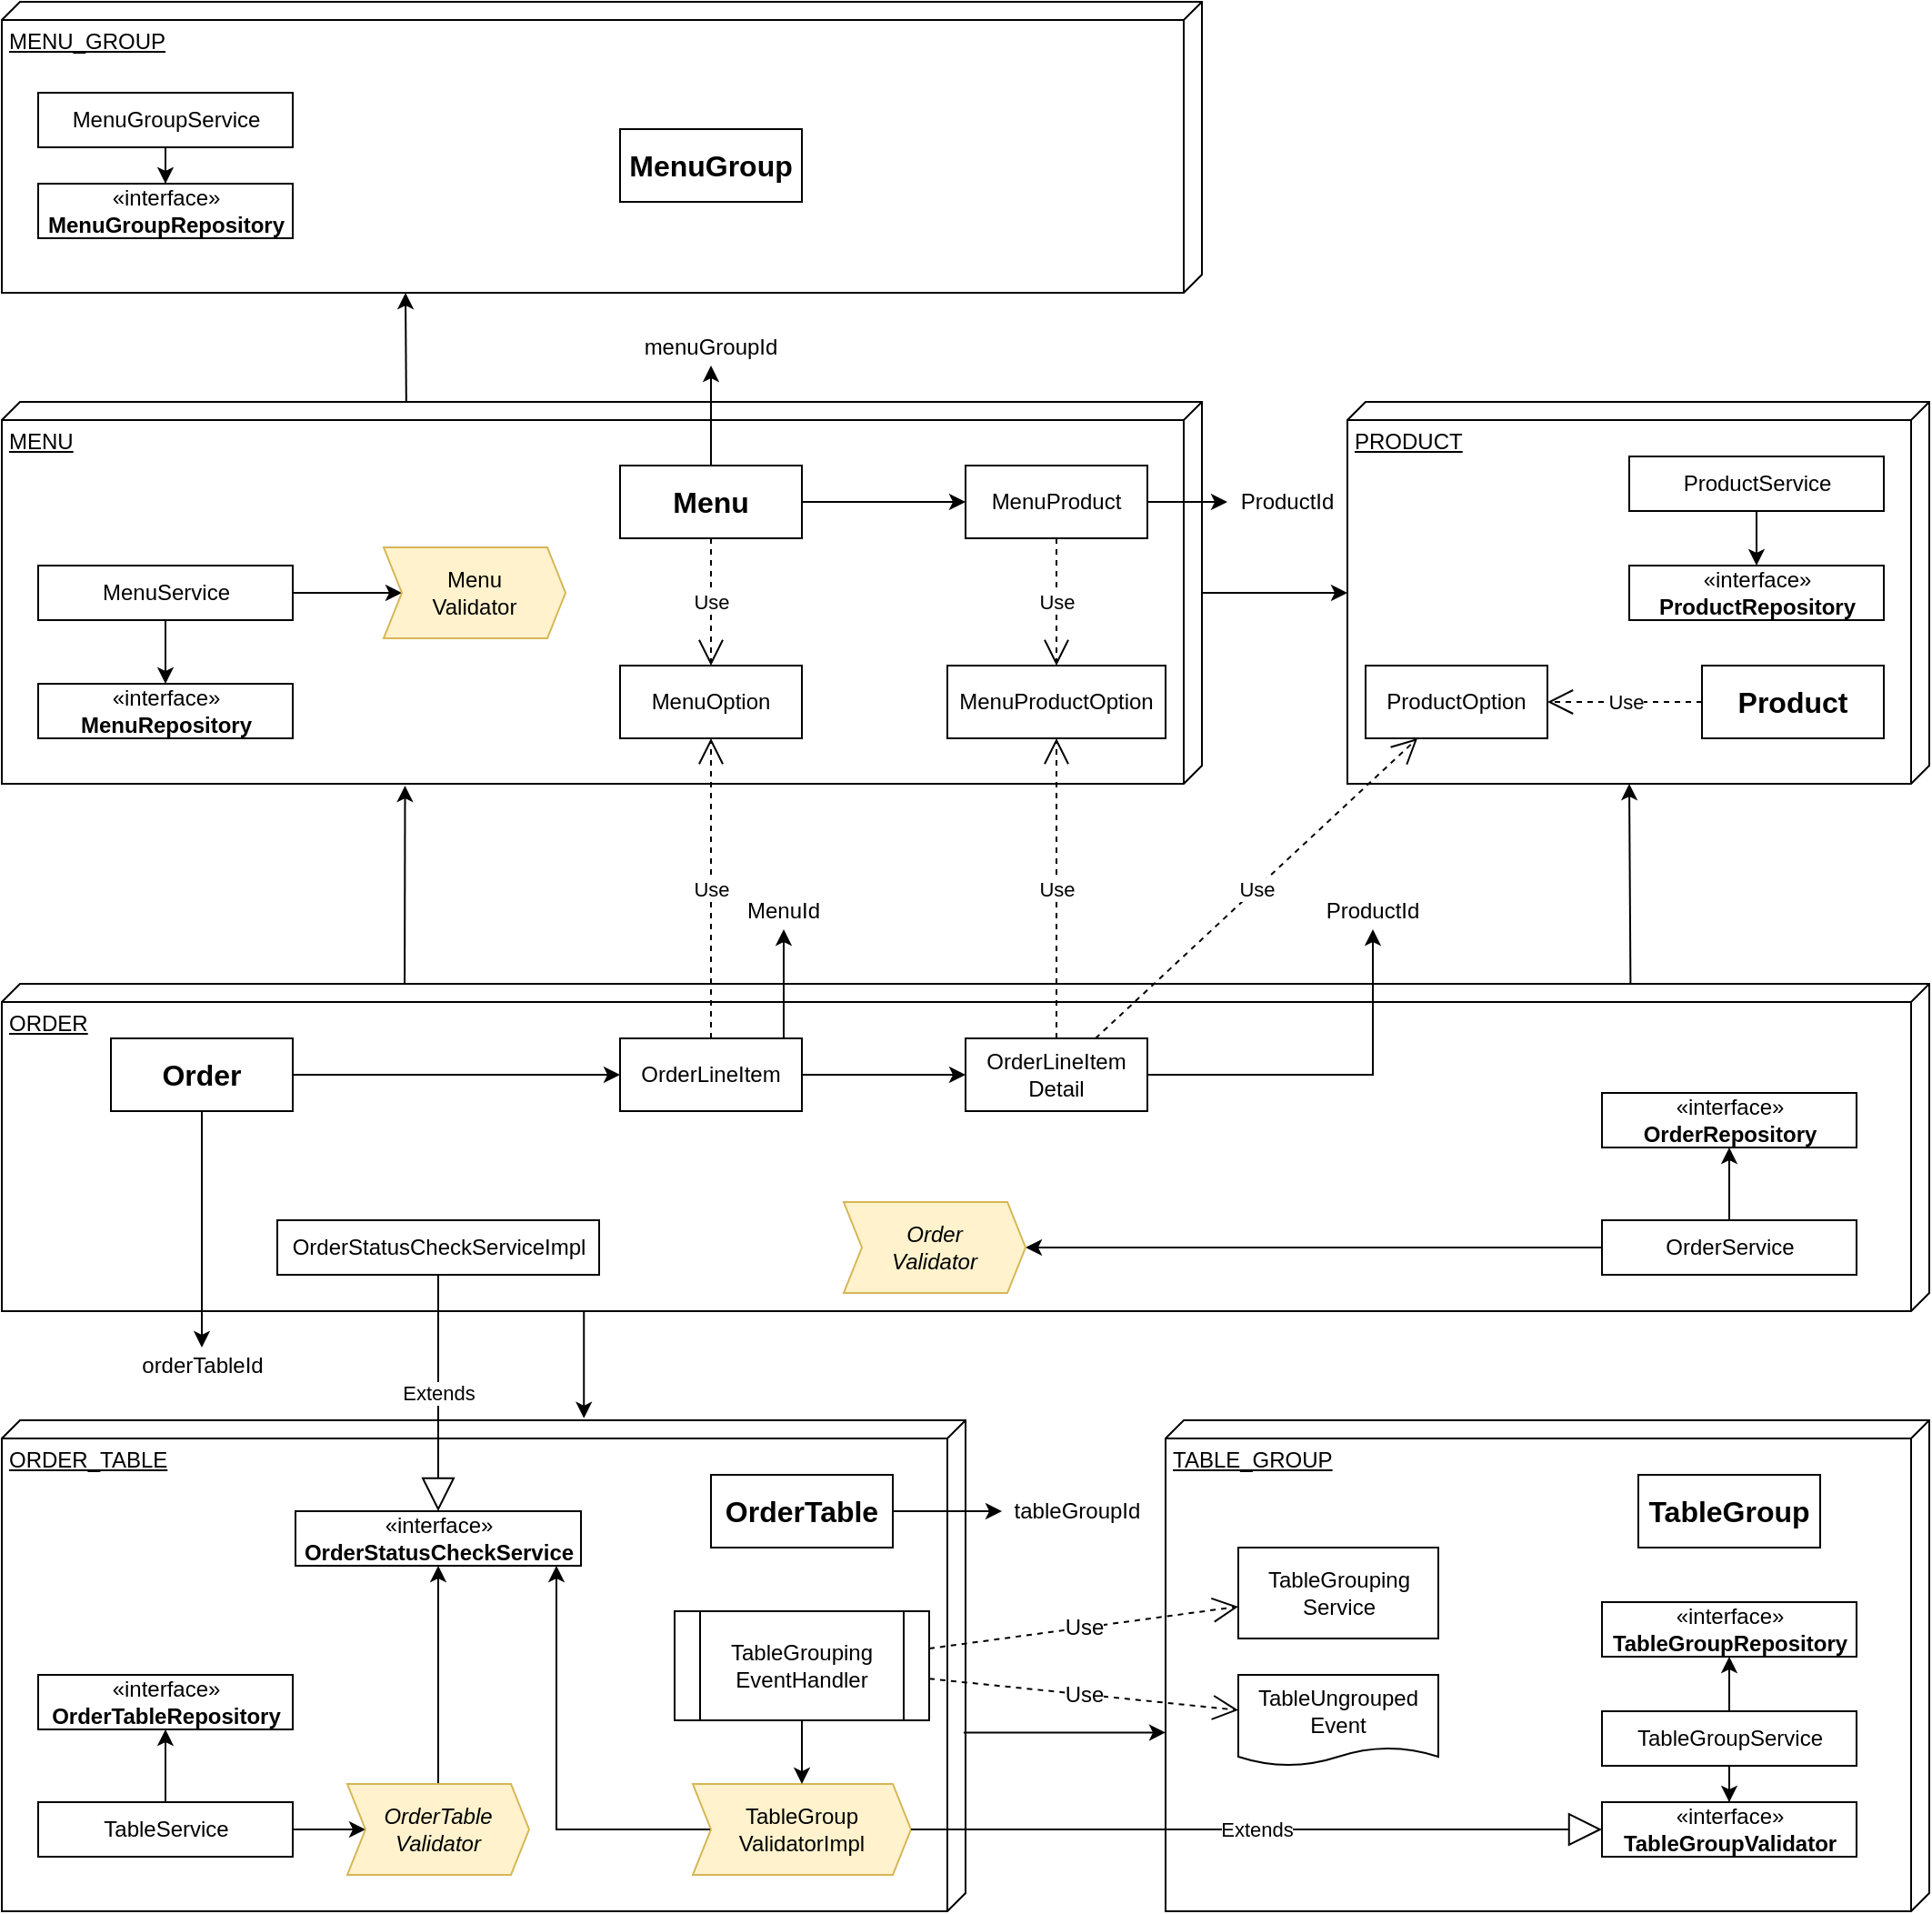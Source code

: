 <mxfile version="14.6.13" type="device"><diagram id="bBaFMglCOI3WDih5mdD4" name="Page-1"><mxGraphModel dx="1278" dy="960" grid="1" gridSize="10" guides="1" tooltips="1" connect="1" arrows="1" fold="1" page="1" pageScale="1" pageWidth="827" pageHeight="1169" math="0" shadow="0"><root><mxCell id="0"/><mxCell id="1" parent="0"/><mxCell id="ycv79keGpvPh80i48Om2-35" value="TABLE_GROUP" style="verticalAlign=top;align=left;spacingTop=8;spacingLeft=2;spacingRight=12;shape=cube;size=10;direction=south;fontStyle=4;html=1;" parent="1" vertex="1"><mxGeometry x="680" y="830" width="420" height="270" as="geometry"/></mxCell><mxCell id="ycv79keGpvPh80i48Om2-26" value="ORDER_TABLE" style="verticalAlign=top;align=left;spacingTop=8;spacingLeft=2;spacingRight=12;shape=cube;size=10;direction=south;fontStyle=4;html=1;" parent="1" vertex="1"><mxGeometry x="40" y="830" width="530" height="270" as="geometry"/></mxCell><mxCell id="ycv79keGpvPh80i48Om2-25" value="MENU_GROUP" style="verticalAlign=top;align=left;spacingTop=8;spacingLeft=2;spacingRight=12;shape=cube;size=10;direction=south;fontStyle=4;html=1;" parent="1" vertex="1"><mxGeometry x="40" y="50" width="660" height="160" as="geometry"/></mxCell><mxCell id="LUHss0gjO41ABVOkLyDg-2" value="ORDER" style="verticalAlign=top;align=left;spacingTop=8;spacingLeft=2;spacingRight=12;shape=cube;size=10;direction=south;fontStyle=4;html=1;" parent="1" vertex="1"><mxGeometry x="40" y="590" width="1060" height="180" as="geometry"/></mxCell><mxCell id="CuJGORon0K1tCSApwKO2-33" style="edgeStyle=orthogonalEdgeStyle;rounded=0;orthogonalLoop=1;jettySize=auto;html=1;" parent="1" source="LUHss0gjO41ABVOkLyDg-3" target="LUHss0gjO41ABVOkLyDg-4" edge="1"><mxGeometry relative="1" as="geometry"/></mxCell><mxCell id="LUHss0gjO41ABVOkLyDg-3" value="MENU" style="verticalAlign=top;align=left;spacingTop=8;spacingLeft=2;spacingRight=12;shape=cube;size=10;direction=south;fontStyle=4;html=1;" parent="1" vertex="1"><mxGeometry x="40" y="270" width="660" height="210" as="geometry"/></mxCell><mxCell id="LUHss0gjO41ABVOkLyDg-4" value="PRODUCT" style="verticalAlign=top;align=left;spacingTop=8;spacingLeft=2;spacingRight=12;shape=cube;size=10;direction=south;fontStyle=4;html=1;" parent="1" vertex="1"><mxGeometry x="780" y="270" width="320" height="210" as="geometry"/></mxCell><mxCell id="LUHss0gjO41ABVOkLyDg-11" style="edgeStyle=orthogonalEdgeStyle;rounded=0;orthogonalLoop=1;jettySize=auto;html=1;" parent="1" source="LUHss0gjO41ABVOkLyDg-8" target="LUHss0gjO41ABVOkLyDg-9" edge="1"><mxGeometry relative="1" as="geometry"/></mxCell><mxCell id="ycv79keGpvPh80i48Om2-36" style="edgeStyle=orthogonalEdgeStyle;rounded=0;orthogonalLoop=1;jettySize=auto;html=1;" parent="1" source="LUHss0gjO41ABVOkLyDg-8" target="ycv79keGpvPh80i48Om2-37" edge="1"><mxGeometry relative="1" as="geometry"><mxPoint x="430" y="250" as="targetPoint"/></mxGeometry></mxCell><mxCell id="LUHss0gjO41ABVOkLyDg-8" value="Menu" style="whiteSpace=wrap;html=1;align=center;fontSize=16;fontStyle=1" parent="1" vertex="1"><mxGeometry x="380" y="305" width="100" height="40" as="geometry"/></mxCell><mxCell id="LUHss0gjO41ABVOkLyDg-63" style="edgeStyle=orthogonalEdgeStyle;rounded=0;orthogonalLoop=1;jettySize=auto;html=1;" parent="1" source="LUHss0gjO41ABVOkLyDg-9" target="LUHss0gjO41ABVOkLyDg-22" edge="1"><mxGeometry relative="1" as="geometry"><mxPoint x="600" y="430" as="targetPoint"/></mxGeometry></mxCell><mxCell id="LUHss0gjO41ABVOkLyDg-9" value="MenuProduct" style="whiteSpace=wrap;html=1;align=center;" parent="1" vertex="1"><mxGeometry x="570" y="305" width="100" height="40" as="geometry"/></mxCell><mxCell id="LUHss0gjO41ABVOkLyDg-13" value="MenuGroup" style="whiteSpace=wrap;html=1;align=center;fontSize=16;fontStyle=1" parent="1" vertex="1"><mxGeometry x="380" y="120" width="100" height="40" as="geometry"/></mxCell><mxCell id="LUHss0gjO41ABVOkLyDg-14" value="Product" style="whiteSpace=wrap;html=1;align=center;fontSize=16;fontStyle=1" parent="1" vertex="1"><mxGeometry x="975" y="415" width="100" height="40" as="geometry"/></mxCell><mxCell id="LUHss0gjO41ABVOkLyDg-22" value="ProductId" style="text;html=1;strokeColor=none;fillColor=none;align=center;verticalAlign=middle;whiteSpace=wrap;rounded=0;" parent="1" vertex="1"><mxGeometry x="714" y="315" width="66" height="20" as="geometry"/></mxCell><mxCell id="LUHss0gjO41ABVOkLyDg-25" value="«interface»&lt;br&gt;&lt;b&gt;MenuGroupRepository&lt;/b&gt;" style="html=1;" parent="1" vertex="1"><mxGeometry x="60" y="150" width="140" height="30" as="geometry"/></mxCell><mxCell id="LUHss0gjO41ABVOkLyDg-26" value="«interface»&lt;br&gt;&lt;b&gt;MenuRepository&lt;/b&gt;" style="html=1;" parent="1" vertex="1"><mxGeometry x="60" y="425" width="140" height="30" as="geometry"/></mxCell><mxCell id="CuJGORon0K1tCSApwKO2-3" style="edgeStyle=orthogonalEdgeStyle;rounded=0;orthogonalLoop=1;jettySize=auto;html=1;" parent="1" source="LUHss0gjO41ABVOkLyDg-27" target="LUHss0gjO41ABVOkLyDg-25" edge="1"><mxGeometry relative="1" as="geometry"/></mxCell><mxCell id="LUHss0gjO41ABVOkLyDg-27" value="MenuGroupService" style="html=1;" parent="1" vertex="1"><mxGeometry x="60" y="100" width="140" height="30" as="geometry"/></mxCell><mxCell id="CuJGORon0K1tCSApwKO2-1" style="edgeStyle=orthogonalEdgeStyle;rounded=0;orthogonalLoop=1;jettySize=auto;html=1;" parent="1" source="LUHss0gjO41ABVOkLyDg-28" target="LUHss0gjO41ABVOkLyDg-26" edge="1"><mxGeometry relative="1" as="geometry"/></mxCell><mxCell id="CuJGORon0K1tCSApwKO2-2" style="edgeStyle=orthogonalEdgeStyle;rounded=0;orthogonalLoop=1;jettySize=auto;html=1;" parent="1" source="LUHss0gjO41ABVOkLyDg-28" target="ycv79keGpvPh80i48Om2-48" edge="1"><mxGeometry relative="1" as="geometry"/></mxCell><mxCell id="LUHss0gjO41ABVOkLyDg-28" value="MenuService" style="html=1;" parent="1" vertex="1"><mxGeometry x="60" y="360" width="140" height="30" as="geometry"/></mxCell><mxCell id="LUHss0gjO41ABVOkLyDg-29" value="«interface»&lt;br&gt;&lt;b&gt;ProductRepository&lt;/b&gt;" style="html=1;" parent="1" vertex="1"><mxGeometry x="935" y="360" width="140" height="30" as="geometry"/></mxCell><mxCell id="CuJGORon0K1tCSApwKO2-4" style="edgeStyle=orthogonalEdgeStyle;rounded=0;orthogonalLoop=1;jettySize=auto;html=1;" parent="1" source="LUHss0gjO41ABVOkLyDg-30" target="LUHss0gjO41ABVOkLyDg-29" edge="1"><mxGeometry relative="1" as="geometry"/></mxCell><mxCell id="LUHss0gjO41ABVOkLyDg-30" value="ProductService" style="html=1;" parent="1" vertex="1"><mxGeometry x="935" y="300" width="140" height="30" as="geometry"/></mxCell><mxCell id="LUHss0gjO41ABVOkLyDg-46" style="edgeStyle=orthogonalEdgeStyle;rounded=0;orthogonalLoop=1;jettySize=auto;html=1;" parent="1" source="LUHss0gjO41ABVOkLyDg-31" target="LUHss0gjO41ABVOkLyDg-37" edge="1"><mxGeometry relative="1" as="geometry"/></mxCell><mxCell id="ycv79keGpvPh80i48Om2-34" style="edgeStyle=orthogonalEdgeStyle;rounded=0;orthogonalLoop=1;jettySize=auto;html=1;" parent="1" source="LUHss0gjO41ABVOkLyDg-31" target="ycv79keGpvPh80i48Om2-32" edge="1"><mxGeometry relative="1" as="geometry"/></mxCell><mxCell id="LUHss0gjO41ABVOkLyDg-31" value="Order" style="whiteSpace=wrap;html=1;align=center;fontSize=16;fontStyle=1" parent="1" vertex="1"><mxGeometry x="100" y="620" width="100" height="40" as="geometry"/></mxCell><mxCell id="CuJGORon0K1tCSApwKO2-5" style="edgeStyle=orthogonalEdgeStyle;rounded=0;orthogonalLoop=1;jettySize=auto;html=1;" parent="1" source="LUHss0gjO41ABVOkLyDg-32" target="LUHss0gjO41ABVOkLyDg-52" edge="1"><mxGeometry relative="1" as="geometry"/></mxCell><mxCell id="CuJGORon0K1tCSApwKO2-6" style="edgeStyle=orthogonalEdgeStyle;rounded=0;orthogonalLoop=1;jettySize=auto;html=1;" parent="1" source="LUHss0gjO41ABVOkLyDg-32" target="ycv79keGpvPh80i48Om2-47" edge="1"><mxGeometry relative="1" as="geometry"/></mxCell><mxCell id="LUHss0gjO41ABVOkLyDg-32" value="OrderService" style="html=1;" parent="1" vertex="1"><mxGeometry x="920" y="720" width="140" height="30" as="geometry"/></mxCell><mxCell id="CuJGORon0K1tCSApwKO2-8" value="" style="edgeStyle=orthogonalEdgeStyle;rounded=0;orthogonalLoop=1;jettySize=auto;html=1;" parent="1" source="LUHss0gjO41ABVOkLyDg-33" target="LUHss0gjO41ABVOkLyDg-48" edge="1"><mxGeometry relative="1" as="geometry"/></mxCell><mxCell id="CuJGORon0K1tCSApwKO2-39" style="edgeStyle=orthogonalEdgeStyle;rounded=0;orthogonalLoop=1;jettySize=auto;html=1;" parent="1" source="LUHss0gjO41ABVOkLyDg-33" target="nfDPRIXEPyc5jQfRNEKn-5" edge="1"><mxGeometry relative="1" as="geometry"/></mxCell><mxCell id="LUHss0gjO41ABVOkLyDg-33" value="TableService" style="html=1;" parent="1" vertex="1"><mxGeometry x="60" y="1040" width="140" height="30" as="geometry"/></mxCell><mxCell id="CuJGORon0K1tCSApwKO2-10" value="" style="edgeStyle=orthogonalEdgeStyle;rounded=0;orthogonalLoop=1;jettySize=auto;html=1;" parent="1" source="LUHss0gjO41ABVOkLyDg-34" target="LUHss0gjO41ABVOkLyDg-51" edge="1"><mxGeometry relative="1" as="geometry"/></mxCell><mxCell id="CuJGORon0K1tCSApwKO2-27" style="edgeStyle=orthogonalEdgeStyle;rounded=0;orthogonalLoop=1;jettySize=auto;html=1;" parent="1" source="LUHss0gjO41ABVOkLyDg-34" target="CuJGORon0K1tCSApwKO2-24" edge="1"><mxGeometry relative="1" as="geometry"/></mxCell><mxCell id="LUHss0gjO41ABVOkLyDg-34" value="TableGroupService" style="html=1;" parent="1" vertex="1"><mxGeometry x="920" y="990" width="140" height="30" as="geometry"/></mxCell><mxCell id="LUHss0gjO41ABVOkLyDg-44" style="edgeStyle=orthogonalEdgeStyle;rounded=0;orthogonalLoop=1;jettySize=auto;html=1;" parent="1" source="LUHss0gjO41ABVOkLyDg-37" target="LUHss0gjO41ABVOkLyDg-38" edge="1"><mxGeometry relative="1" as="geometry"/></mxCell><mxCell id="LUHss0gjO41ABVOkLyDg-55" style="edgeStyle=orthogonalEdgeStyle;rounded=0;orthogonalLoop=1;jettySize=auto;html=1;" parent="1" source="LUHss0gjO41ABVOkLyDg-37" target="LUHss0gjO41ABVOkLyDg-56" edge="1"><mxGeometry relative="1" as="geometry"><mxPoint x="455" y="530" as="targetPoint"/><Array as="points"><mxPoint x="470" y="590"/><mxPoint x="470" y="590"/></Array></mxGeometry></mxCell><mxCell id="LUHss0gjO41ABVOkLyDg-37" value="OrderLineItem" style="whiteSpace=wrap;html=1;align=center;" parent="1" vertex="1"><mxGeometry x="380" y="620" width="100" height="40" as="geometry"/></mxCell><mxCell id="LUHss0gjO41ABVOkLyDg-61" style="edgeStyle=orthogonalEdgeStyle;rounded=0;orthogonalLoop=1;jettySize=auto;html=1;" parent="1" source="LUHss0gjO41ABVOkLyDg-38" target="LUHss0gjO41ABVOkLyDg-62" edge="1"><mxGeometry relative="1" as="geometry"><mxPoint x="620" y="540" as="targetPoint"/></mxGeometry></mxCell><mxCell id="LUHss0gjO41ABVOkLyDg-38" value="OrderLineItem&lt;br&gt;Detail" style="whiteSpace=wrap;html=1;align=center;" parent="1" vertex="1"><mxGeometry x="570" y="620" width="100" height="40" as="geometry"/></mxCell><mxCell id="ycv79keGpvPh80i48Om2-64" style="edgeStyle=orthogonalEdgeStyle;rounded=0;orthogonalLoop=1;jettySize=auto;html=1;fontSize=12;" parent="1" source="LUHss0gjO41ABVOkLyDg-39" target="ycv79keGpvPh80i48Om2-65" edge="1"><mxGeometry relative="1" as="geometry"><mxPoint x="590" y="880" as="targetPoint"/></mxGeometry></mxCell><mxCell id="LUHss0gjO41ABVOkLyDg-39" value="OrderTable" style="whiteSpace=wrap;html=1;align=center;fontStyle=1;fontSize=16;" parent="1" vertex="1"><mxGeometry x="430" y="860" width="100" height="40" as="geometry"/></mxCell><mxCell id="LUHss0gjO41ABVOkLyDg-40" value="TableGroup" style="whiteSpace=wrap;html=1;align=center;fontStyle=1;fontSize=16;" parent="1" vertex="1"><mxGeometry x="940" y="860" width="100" height="40" as="geometry"/></mxCell><mxCell id="LUHss0gjO41ABVOkLyDg-48" value="«interface»&lt;br&gt;&lt;b&gt;OrderTableRepository&lt;/b&gt;" style="html=1;" parent="1" vertex="1"><mxGeometry x="60" y="970" width="140" height="30" as="geometry"/></mxCell><mxCell id="LUHss0gjO41ABVOkLyDg-51" value="«interface»&lt;br&gt;&lt;b&gt;TableGroupRepository&lt;/b&gt;" style="html=1;" parent="1" vertex="1"><mxGeometry x="920" y="930" width="140" height="30" as="geometry"/></mxCell><mxCell id="LUHss0gjO41ABVOkLyDg-52" value="«interface»&lt;br&gt;&lt;b&gt;OrderRepository&lt;/b&gt;" style="html=1;" parent="1" vertex="1"><mxGeometry x="920" y="650" width="140" height="30" as="geometry"/></mxCell><mxCell id="LUHss0gjO41ABVOkLyDg-56" value="MenuId" style="text;html=1;strokeColor=none;fillColor=none;align=center;verticalAlign=middle;whiteSpace=wrap;rounded=0;" parent="1" vertex="1"><mxGeometry x="437" y="540" width="66" height="20" as="geometry"/></mxCell><mxCell id="LUHss0gjO41ABVOkLyDg-62" value="ProductId" style="text;html=1;strokeColor=none;fillColor=none;align=center;verticalAlign=middle;whiteSpace=wrap;rounded=0;" parent="1" vertex="1"><mxGeometry x="761" y="540" width="66" height="20" as="geometry"/></mxCell><mxCell id="LUHss0gjO41ABVOkLyDg-64" value="MenuOption" style="whiteSpace=wrap;html=1;align=center;" parent="1" vertex="1"><mxGeometry x="380" y="415" width="100" height="40" as="geometry"/></mxCell><mxCell id="LUHss0gjO41ABVOkLyDg-65" value="MenuProductOption" style="whiteSpace=wrap;html=1;align=center;" parent="1" vertex="1"><mxGeometry x="560" y="415" width="120" height="40" as="geometry"/></mxCell><mxCell id="LUHss0gjO41ABVOkLyDg-71" value="Use" style="endArrow=open;endSize=12;dashed=1;html=1;" parent="1" source="LUHss0gjO41ABVOkLyDg-38" target="LUHss0gjO41ABVOkLyDg-65" edge="1"><mxGeometry width="160" relative="1" as="geometry"><mxPoint x="450" y="470" as="sourcePoint"/><mxPoint x="610" y="470" as="targetPoint"/></mxGeometry></mxCell><mxCell id="LUHss0gjO41ABVOkLyDg-73" value="Use" style="endArrow=open;endSize=12;dashed=1;html=1;" parent="1" source="LUHss0gjO41ABVOkLyDg-37" target="LUHss0gjO41ABVOkLyDg-64" edge="1"><mxGeometry width="160" relative="1" as="geometry"><mxPoint x="450" y="620" as="sourcePoint"/><mxPoint x="450" y="455" as="targetPoint"/></mxGeometry></mxCell><mxCell id="LUHss0gjO41ABVOkLyDg-75" style="edgeStyle=orthogonalEdgeStyle;rounded=0;orthogonalLoop=1;jettySize=auto;html=1;exitX=0.5;exitY=1;exitDx=0;exitDy=0;" parent="1" source="LUHss0gjO41ABVOkLyDg-62" target="LUHss0gjO41ABVOkLyDg-62" edge="1"><mxGeometry relative="1" as="geometry"/></mxCell><mxCell id="LUHss0gjO41ABVOkLyDg-76" value="Use" style="endArrow=open;endSize=12;dashed=1;html=1;" parent="1" source="LUHss0gjO41ABVOkLyDg-14" target="XUq1lDrAl67lcuPC3TNO-6" edge="1"><mxGeometry width="160" relative="1" as="geometry"><mxPoint x="1022" y="395" as="sourcePoint"/><mxPoint x="926" y="395" as="targetPoint"/></mxGeometry></mxCell><mxCell id="XUq1lDrAl67lcuPC3TNO-4" value="Use" style="endArrow=open;endSize=12;dashed=1;html=1;" parent="1" source="LUHss0gjO41ABVOkLyDg-8" target="LUHss0gjO41ABVOkLyDg-64" edge="1"><mxGeometry width="160" relative="1" as="geometry"><mxPoint x="640" y="480" as="sourcePoint"/><mxPoint x="800" y="480" as="targetPoint"/></mxGeometry></mxCell><mxCell id="XUq1lDrAl67lcuPC3TNO-6" value="ProductOption" style="whiteSpace=wrap;html=1;align=center;" parent="1" vertex="1"><mxGeometry x="790" y="415" width="100" height="40" as="geometry"/></mxCell><mxCell id="XUq1lDrAl67lcuPC3TNO-8" value="Use" style="endArrow=open;endSize=12;dashed=1;html=1;" parent="1" source="LUHss0gjO41ABVOkLyDg-38" target="XUq1lDrAl67lcuPC3TNO-6" edge="1"><mxGeometry width="160" relative="1" as="geometry"><mxPoint x="640" y="480" as="sourcePoint"/><mxPoint x="800" y="480" as="targetPoint"/></mxGeometry></mxCell><mxCell id="XUq1lDrAl67lcuPC3TNO-10" value="Use" style="endArrow=open;endSize=12;dashed=1;html=1;" parent="1" source="LUHss0gjO41ABVOkLyDg-9" target="LUHss0gjO41ABVOkLyDg-65" edge="1"><mxGeometry width="160" relative="1" as="geometry"><mxPoint x="640" y="480" as="sourcePoint"/><mxPoint x="800" y="480" as="targetPoint"/></mxGeometry></mxCell><mxCell id="ycv79keGpvPh80i48Om2-32" value="orderTableId" style="text;html=1;strokeColor=none;fillColor=none;align=center;verticalAlign=middle;whiteSpace=wrap;rounded=0;" parent="1" vertex="1"><mxGeometry x="108.5" y="790" width="83" height="20" as="geometry"/></mxCell><mxCell id="ycv79keGpvPh80i48Om2-37" value="menuGroupId" style="text;html=1;strokeColor=none;fillColor=none;align=center;verticalAlign=middle;whiteSpace=wrap;rounded=0;" parent="1" vertex="1"><mxGeometry x="397" y="230" width="66" height="20" as="geometry"/></mxCell><mxCell id="-372G6MDfRLwuUBNFjD_-2" style="edgeStyle=orthogonalEdgeStyle;rounded=0;orthogonalLoop=1;jettySize=auto;html=1;entryX=0.914;entryY=1;entryDx=0;entryDy=0;entryPerimeter=0;" edge="1" parent="1" source="ycv79keGpvPh80i48Om2-46" target="CuJGORon0K1tCSApwKO2-43"><mxGeometry relative="1" as="geometry"/></mxCell><mxCell id="ycv79keGpvPh80i48Om2-46" value="TableGroup&lt;br&gt;ValidatorImpl" style="shape=step;perimeter=stepPerimeter;whiteSpace=wrap;html=1;fixedSize=1;fontSize=12;size=10;fillColor=#fff2cc;strokeColor=#d6b656;" parent="1" vertex="1"><mxGeometry x="420" y="1030" width="120" height="50" as="geometry"/></mxCell><mxCell id="ycv79keGpvPh80i48Om2-47" value="Order&lt;br&gt;Validator" style="shape=step;perimeter=stepPerimeter;whiteSpace=wrap;html=1;fixedSize=1;fontSize=12;size=10;fontStyle=2;labelBackgroundColor=none;fillColor=#fff2cc;strokeColor=#d6b656;" parent="1" vertex="1"><mxGeometry x="503" y="710" width="100" height="50" as="geometry"/></mxCell><mxCell id="ycv79keGpvPh80i48Om2-48" value="Menu&lt;br&gt;Validator" style="shape=step;perimeter=stepPerimeter;whiteSpace=wrap;html=1;fixedSize=1;fontSize=12;size=10;fillColor=#fff2cc;strokeColor=#d6b656;" parent="1" vertex="1"><mxGeometry x="250" y="350" width="100" height="50" as="geometry"/></mxCell><mxCell id="CuJGORon0K1tCSApwKO2-31" style="edgeStyle=orthogonalEdgeStyle;rounded=0;orthogonalLoop=1;jettySize=auto;html=1;" parent="1" source="ycv79keGpvPh80i48Om2-55" target="ycv79keGpvPh80i48Om2-46" edge="1"><mxGeometry relative="1" as="geometry"/></mxCell><mxCell id="ycv79keGpvPh80i48Om2-55" value="TableGrouping&lt;br&gt;EventHandler" style="shape=process;whiteSpace=wrap;html=1;backgroundOutline=1;fontSize=12;" parent="1" vertex="1"><mxGeometry x="410" y="935" width="140" height="60" as="geometry"/></mxCell><mxCell id="ycv79keGpvPh80i48Om2-58" value="TableUngrouped&lt;br&gt;Event" style="shape=document;whiteSpace=wrap;html=1;boundedLbl=1;fontSize=12;size=0.2;" parent="1" vertex="1"><mxGeometry x="720" y="970" width="110" height="50" as="geometry"/></mxCell><mxCell id="ycv79keGpvPh80i48Om2-60" value="Use" style="endArrow=open;endSize=12;dashed=1;html=1;fontSize=12;" parent="1" source="ycv79keGpvPh80i48Om2-55" target="ycv79keGpvPh80i48Om2-58" edge="1"><mxGeometry width="160" relative="1" as="geometry"><mxPoint x="470" y="800" as="sourcePoint"/><mxPoint x="630" y="800" as="targetPoint"/></mxGeometry></mxCell><mxCell id="ycv79keGpvPh80i48Om2-65" value="tableGroupId" style="text;html=1;strokeColor=none;fillColor=none;align=center;verticalAlign=middle;whiteSpace=wrap;rounded=0;" parent="1" vertex="1"><mxGeometry x="590" y="870" width="83" height="20" as="geometry"/></mxCell><mxCell id="nfDPRIXEPyc5jQfRNEKn-1" value="TableGrouping&lt;br&gt;Service" style="html=1;" parent="1" vertex="1"><mxGeometry x="720" y="900" width="110" height="50" as="geometry"/></mxCell><mxCell id="CuJGORon0K1tCSApwKO2-47" style="edgeStyle=orthogonalEdgeStyle;rounded=0;orthogonalLoop=1;jettySize=auto;html=1;" parent="1" source="nfDPRIXEPyc5jQfRNEKn-5" target="CuJGORon0K1tCSApwKO2-43" edge="1"><mxGeometry relative="1" as="geometry"/></mxCell><mxCell id="nfDPRIXEPyc5jQfRNEKn-5" value="OrderTable&lt;br&gt;Validator" style="shape=step;perimeter=stepPerimeter;whiteSpace=wrap;html=1;fixedSize=1;fontSize=12;size=10;fontStyle=2;labelBackgroundColor=none;fillColor=#fff2cc;strokeColor=#d6b656;" parent="1" vertex="1"><mxGeometry x="230" y="1030" width="100" height="50" as="geometry"/></mxCell><mxCell id="nfDPRIXEPyc5jQfRNEKn-7" value="Use" style="endArrow=open;endSize=12;dashed=1;html=1;fontSize=12;" parent="1" source="ycv79keGpvPh80i48Om2-55" target="nfDPRIXEPyc5jQfRNEKn-1" edge="1"><mxGeometry width="160" relative="1" as="geometry"><mxPoint x="640" y="850" as="sourcePoint"/><mxPoint x="800" y="850" as="targetPoint"/></mxGeometry></mxCell><mxCell id="CuJGORon0K1tCSApwKO2-24" value="«interface»&lt;br&gt;&lt;b&gt;TableGroupValidator&lt;/b&gt;" style="html=1;" parent="1" vertex="1"><mxGeometry x="920" y="1040" width="140" height="30" as="geometry"/></mxCell><mxCell id="CuJGORon0K1tCSApwKO2-35" value="" style="endArrow=classic;html=1;exitX=0;exitY=0.791;exitDx=0;exitDy=0;exitPerimeter=0;entryX=1.005;entryY=0.664;entryDx=0;entryDy=0;entryPerimeter=0;" parent="1" source="LUHss0gjO41ABVOkLyDg-2" target="LUHss0gjO41ABVOkLyDg-3" edge="1"><mxGeometry width="50" height="50" relative="1" as="geometry"><mxPoint x="640" y="590" as="sourcePoint"/><mxPoint x="690" y="540" as="targetPoint"/></mxGeometry></mxCell><mxCell id="CuJGORon0K1tCSApwKO2-36" value="" style="endArrow=classic;html=1;entryX=0;entryY=0;entryDx=210;entryDy=165;entryPerimeter=0;exitX=0;exitY=0.155;exitDx=0;exitDy=0;exitPerimeter=0;" parent="1" source="LUHss0gjO41ABVOkLyDg-2" target="LUHss0gjO41ABVOkLyDg-4" edge="1"><mxGeometry width="50" height="50" relative="1" as="geometry"><mxPoint x="640" y="590" as="sourcePoint"/><mxPoint x="690" y="540" as="targetPoint"/></mxGeometry></mxCell><mxCell id="CuJGORon0K1tCSApwKO2-37" value="" style="endArrow=classic;html=1;exitX=0.636;exitY=0.002;exitDx=0;exitDy=0;exitPerimeter=0;entryX=0.636;entryY=1;entryDx=0;entryDy=0;entryPerimeter=0;" parent="1" source="ycv79keGpvPh80i48Om2-26" target="ycv79keGpvPh80i48Om2-35" edge="1"><mxGeometry width="50" height="50" relative="1" as="geometry"><mxPoint x="640" y="790" as="sourcePoint"/><mxPoint x="690" y="740" as="targetPoint"/></mxGeometry></mxCell><mxCell id="CuJGORon0K1tCSApwKO2-40" value="" style="endArrow=classic;html=1;exitX=1;exitY=0.698;exitDx=0;exitDy=0;exitPerimeter=0;entryX=-0.004;entryY=0.396;entryDx=0;entryDy=0;entryPerimeter=0;" parent="1" source="LUHss0gjO41ABVOkLyDg-2" target="ycv79keGpvPh80i48Om2-26" edge="1"><mxGeometry width="50" height="50" relative="1" as="geometry"><mxPoint x="414" y="770" as="sourcePoint"/><mxPoint x="360" y="810" as="targetPoint"/></mxGeometry></mxCell><mxCell id="CuJGORon0K1tCSApwKO2-43" value="«interface»&lt;br&gt;&lt;b&gt;OrderStatusCheckService&lt;/b&gt;" style="html=1;" parent="1" vertex="1"><mxGeometry x="201.5" y="880" width="157" height="30" as="geometry"/></mxCell><mxCell id="CuJGORon0K1tCSApwKO2-45" value="OrderStatusCheckServiceImpl" style="html=1;" parent="1" vertex="1"><mxGeometry x="191.5" y="720" width="177" height="30" as="geometry"/></mxCell><mxCell id="CuJGORon0K1tCSApwKO2-48" value="Extends" style="endArrow=block;endSize=16;endFill=0;html=1;" parent="1" source="CuJGORon0K1tCSApwKO2-45" target="CuJGORon0K1tCSApwKO2-43" edge="1"><mxGeometry width="160" relative="1" as="geometry"><mxPoint x="230" y="810" as="sourcePoint"/><mxPoint x="390" y="810" as="targetPoint"/></mxGeometry></mxCell><mxCell id="CuJGORon0K1tCSApwKO2-49" value="Extends" style="endArrow=block;endSize=16;endFill=0;html=1;" parent="1" source="ycv79keGpvPh80i48Om2-46" target="CuJGORon0K1tCSApwKO2-24" edge="1"><mxGeometry width="160" relative="1" as="geometry"><mxPoint x="540" y="1150" as="sourcePoint"/><mxPoint x="700" y="1150" as="targetPoint"/></mxGeometry></mxCell><mxCell id="SEKeVd843Innj0Bd4E0y-4" value="" style="endArrow=classic;html=1;exitX=0;exitY=0.663;exitDx=0;exitDy=0;exitPerimeter=0;" parent="1" source="LUHss0gjO41ABVOkLyDg-3" edge="1"><mxGeometry width="50" height="50" relative="1" as="geometry"><mxPoint x="262.0" y="248.95" as="sourcePoint"/><mxPoint x="262" y="210" as="targetPoint"/></mxGeometry></mxCell></root></mxGraphModel></diagram></mxfile>
